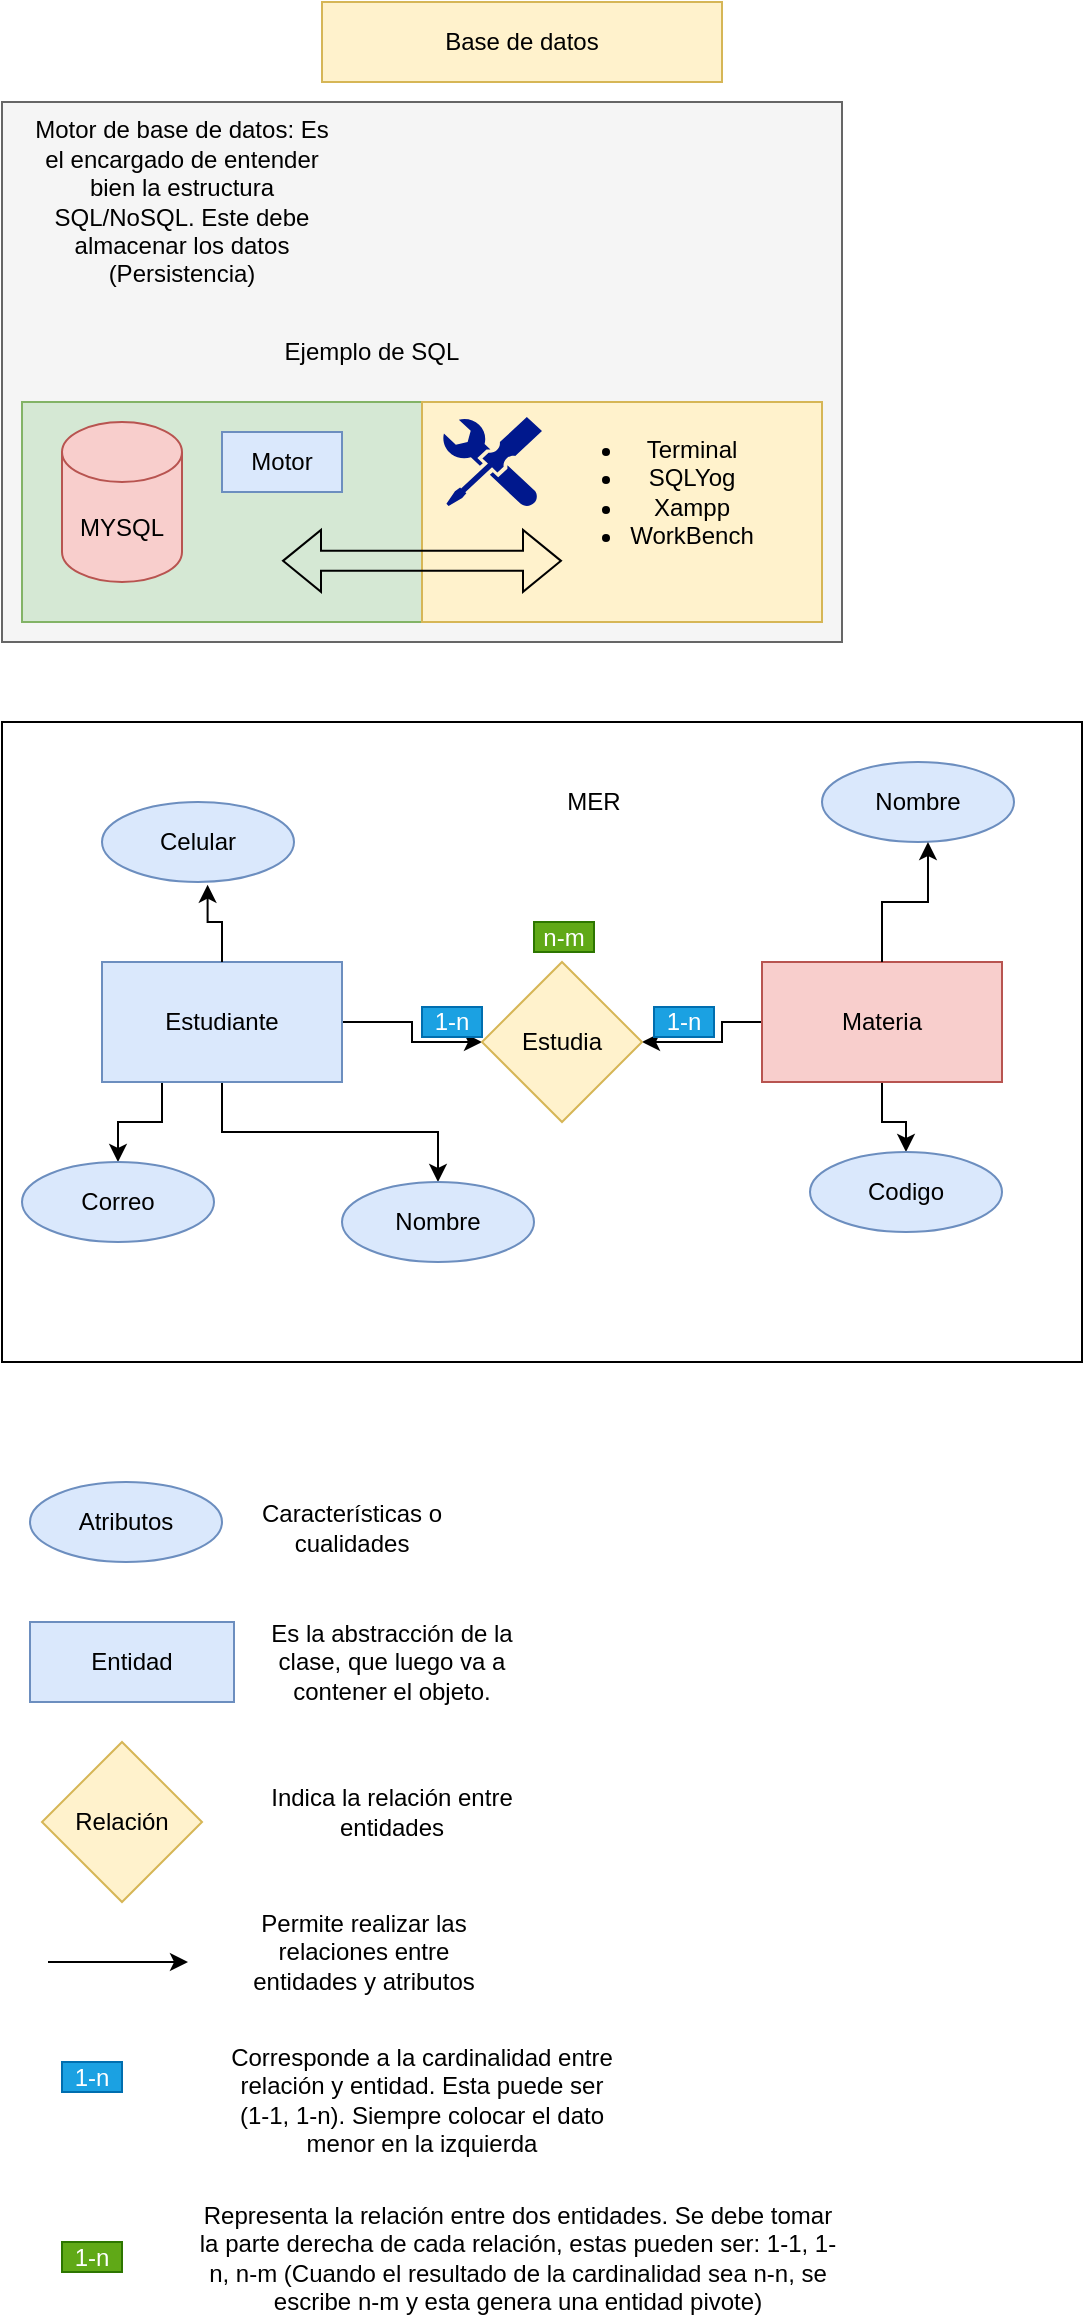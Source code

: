<mxfile version="24.7.5">
  <diagram name="Página-1" id="-nps3I2ifpEIGmMxBkSl">
    <mxGraphModel dx="600" dy="410" grid="1" gridSize="10" guides="1" tooltips="1" connect="1" arrows="1" fold="1" page="1" pageScale="1" pageWidth="827" pageHeight="1169" math="0" shadow="0">
      <root>
        <mxCell id="0" />
        <mxCell id="1" parent="0" />
        <mxCell id="qal9HCvNogDCiVBWDRF0-3" value="" style="rounded=0;whiteSpace=wrap;html=1;align=left;" vertex="1" parent="1">
          <mxGeometry x="110" y="370" width="540" height="320" as="geometry" />
        </mxCell>
        <mxCell id="Okwwi76lgGpcyoStgl2X-8" value="" style="rounded=0;whiteSpace=wrap;html=1;fillColor=#f5f5f5;fontColor=#333333;strokeColor=#666666;" parent="1" vertex="1">
          <mxGeometry x="110" y="60" width="420" height="270" as="geometry" />
        </mxCell>
        <mxCell id="Okwwi76lgGpcyoStgl2X-7" value="" style="rounded=0;whiteSpace=wrap;html=1;fillColor=#d5e8d4;strokeColor=#82b366;" parent="1" vertex="1">
          <mxGeometry x="120" y="210" width="200" height="110" as="geometry" />
        </mxCell>
        <mxCell id="Okwwi76lgGpcyoStgl2X-1" value="Base de datos" style="text;html=1;align=center;verticalAlign=middle;whiteSpace=wrap;rounded=0;fillColor=#fff2cc;strokeColor=#d6b656;" parent="1" vertex="1">
          <mxGeometry x="270" y="10" width="200" height="40" as="geometry" />
        </mxCell>
        <mxCell id="Okwwi76lgGpcyoStgl2X-2" value="MYSQL" style="shape=cylinder3;whiteSpace=wrap;html=1;boundedLbl=1;backgroundOutline=1;size=15;fillColor=#f8cecc;strokeColor=#b85450;" parent="1" vertex="1">
          <mxGeometry x="140" y="220" width="60" height="80" as="geometry" />
        </mxCell>
        <mxCell id="Okwwi76lgGpcyoStgl2X-3" value="Motor de base de datos: Es el encargado de entender bien la estructura SQL/NoSQL. Este debe almacenar los datos (Persistencia)" style="text;html=1;align=center;verticalAlign=middle;whiteSpace=wrap;rounded=0;" parent="1" vertex="1">
          <mxGeometry x="120" y="80" width="160" height="60" as="geometry" />
        </mxCell>
        <mxCell id="Okwwi76lgGpcyoStgl2X-6" value="Motor" style="text;html=1;align=center;verticalAlign=middle;whiteSpace=wrap;rounded=0;fillColor=#dae8fc;strokeColor=#6c8ebf;" parent="1" vertex="1">
          <mxGeometry x="220" y="225" width="60" height="30" as="geometry" />
        </mxCell>
        <mxCell id="Okwwi76lgGpcyoStgl2X-10" value="Ejemplo de SQL" style="text;html=1;align=center;verticalAlign=middle;whiteSpace=wrap;rounded=0;" parent="1" vertex="1">
          <mxGeometry x="250" y="170" width="90" height="30" as="geometry" />
        </mxCell>
        <mxCell id="Okwwi76lgGpcyoStgl2X-12" value="" style="rounded=0;whiteSpace=wrap;html=1;fillColor=#fff2cc;strokeColor=#d6b656;" parent="1" vertex="1">
          <mxGeometry x="320" y="210" width="200" height="110" as="geometry" />
        </mxCell>
        <mxCell id="Okwwi76lgGpcyoStgl2X-9" value="" style="sketch=0;aspect=fixed;pointerEvents=1;shadow=0;dashed=0;html=1;strokeColor=none;labelPosition=center;verticalLabelPosition=bottom;verticalAlign=top;align=center;fillColor=#00188D;shape=mxgraph.mscae.enterprise.tool;" parent="1" vertex="1">
          <mxGeometry x="330" y="217.5" width="50" height="45" as="geometry" />
        </mxCell>
        <mxCell id="Okwwi76lgGpcyoStgl2X-13" value="&lt;ul&gt;&lt;li&gt;Terminal&lt;/li&gt;&lt;li&gt;SQLYog&lt;/li&gt;&lt;li&gt;Xampp&lt;/li&gt;&lt;li&gt;WorkBench&lt;/li&gt;&lt;/ul&gt;" style="text;html=1;align=center;verticalAlign=middle;whiteSpace=wrap;rounded=0;" parent="1" vertex="1">
          <mxGeometry x="380" y="220" width="110" height="70" as="geometry" />
        </mxCell>
        <mxCell id="Okwwi76lgGpcyoStgl2X-14" value="" style="shape=flexArrow;endArrow=classic;startArrow=classic;html=1;rounded=0;" parent="1" edge="1">
          <mxGeometry width="100" height="100" relative="1" as="geometry">
            <mxPoint x="250" y="289.43" as="sourcePoint" />
            <mxPoint x="390" y="289.43" as="targetPoint" />
          </mxGeometry>
        </mxCell>
        <mxCell id="Okwwi76lgGpcyoStgl2X-19" value="" style="edgeStyle=orthogonalEdgeStyle;rounded=0;orthogonalLoop=1;jettySize=auto;html=1;" parent="1" source="Okwwi76lgGpcyoStgl2X-15" target="Okwwi76lgGpcyoStgl2X-18" edge="1">
          <mxGeometry relative="1" as="geometry" />
        </mxCell>
        <mxCell id="Okwwi76lgGpcyoStgl2X-22" style="edgeStyle=orthogonalEdgeStyle;rounded=0;orthogonalLoop=1;jettySize=auto;html=1;exitX=0.25;exitY=1;exitDx=0;exitDy=0;entryX=0.5;entryY=0;entryDx=0;entryDy=0;" parent="1" source="Okwwi76lgGpcyoStgl2X-15" target="Okwwi76lgGpcyoStgl2X-20" edge="1">
          <mxGeometry relative="1" as="geometry" />
        </mxCell>
        <mxCell id="Okwwi76lgGpcyoStgl2X-27" style="edgeStyle=orthogonalEdgeStyle;rounded=0;orthogonalLoop=1;jettySize=auto;html=1;exitX=1;exitY=0.5;exitDx=0;exitDy=0;entryX=0;entryY=0.5;entryDx=0;entryDy=0;flowAnimation=0;" parent="1" source="Okwwi76lgGpcyoStgl2X-15" target="Okwwi76lgGpcyoStgl2X-26" edge="1">
          <mxGeometry relative="1" as="geometry" />
        </mxCell>
        <mxCell id="Okwwi76lgGpcyoStgl2X-15" value="Estudiante" style="rounded=0;whiteSpace=wrap;html=1;fillColor=#dae8fc;strokeColor=#6c8ebf;" parent="1" vertex="1">
          <mxGeometry x="160" y="490" width="120" height="60" as="geometry" />
        </mxCell>
        <mxCell id="Okwwi76lgGpcyoStgl2X-28" style="edgeStyle=orthogonalEdgeStyle;rounded=0;orthogonalLoop=1;jettySize=auto;html=1;entryX=1;entryY=0.5;entryDx=0;entryDy=0;flowAnimation=0;" parent="1" source="Okwwi76lgGpcyoStgl2X-16" target="Okwwi76lgGpcyoStgl2X-26" edge="1">
          <mxGeometry relative="1" as="geometry">
            <Array as="points">
              <mxPoint x="470" y="520" />
              <mxPoint x="470" y="530" />
            </Array>
          </mxGeometry>
        </mxCell>
        <mxCell id="qal9HCvNogDCiVBWDRF0-23" style="edgeStyle=orthogonalEdgeStyle;rounded=0;orthogonalLoop=1;jettySize=auto;html=1;" edge="1" parent="1" source="Okwwi76lgGpcyoStgl2X-16" target="qal9HCvNogDCiVBWDRF0-22">
          <mxGeometry relative="1" as="geometry" />
        </mxCell>
        <mxCell id="Okwwi76lgGpcyoStgl2X-16" value="Materia" style="rounded=0;whiteSpace=wrap;html=1;fillColor=#f8cecc;strokeColor=#b85450;" parent="1" vertex="1">
          <mxGeometry x="490" y="490" width="120" height="60" as="geometry" />
        </mxCell>
        <mxCell id="Okwwi76lgGpcyoStgl2X-18" value="Nombre" style="ellipse;whiteSpace=wrap;html=1;fillColor=#dae8fc;strokeColor=#6c8ebf;rounded=0;" parent="1" vertex="1">
          <mxGeometry x="280" y="600" width="96" height="40" as="geometry" />
        </mxCell>
        <mxCell id="Okwwi76lgGpcyoStgl2X-20" value="Correo" style="ellipse;whiteSpace=wrap;html=1;fillColor=#dae8fc;strokeColor=#6c8ebf;rounded=0;" parent="1" vertex="1">
          <mxGeometry x="120" y="590" width="96" height="40" as="geometry" />
        </mxCell>
        <mxCell id="Okwwi76lgGpcyoStgl2X-21" value="Celular" style="ellipse;whiteSpace=wrap;html=1;fillColor=#dae8fc;strokeColor=#6c8ebf;rounded=0;" parent="1" vertex="1">
          <mxGeometry x="160" y="410" width="96" height="40" as="geometry" />
        </mxCell>
        <mxCell id="Okwwi76lgGpcyoStgl2X-23" style="edgeStyle=orthogonalEdgeStyle;rounded=0;orthogonalLoop=1;jettySize=auto;html=1;entryX=0.55;entryY=1.034;entryDx=0;entryDy=0;entryPerimeter=0;" parent="1" source="Okwwi76lgGpcyoStgl2X-15" target="Okwwi76lgGpcyoStgl2X-21" edge="1">
          <mxGeometry relative="1" as="geometry" />
        </mxCell>
        <mxCell id="Okwwi76lgGpcyoStgl2X-24" value="Nombre" style="ellipse;whiteSpace=wrap;html=1;fillColor=#dae8fc;strokeColor=#6c8ebf;rounded=0;" parent="1" vertex="1">
          <mxGeometry x="520" y="390" width="96" height="40" as="geometry" />
        </mxCell>
        <mxCell id="Okwwi76lgGpcyoStgl2X-25" style="edgeStyle=orthogonalEdgeStyle;rounded=0;orthogonalLoop=1;jettySize=auto;html=1;entryX=0.552;entryY=1;entryDx=0;entryDy=0;entryPerimeter=0;" parent="1" source="Okwwi76lgGpcyoStgl2X-16" target="Okwwi76lgGpcyoStgl2X-24" edge="1">
          <mxGeometry relative="1" as="geometry" />
        </mxCell>
        <mxCell id="Okwwi76lgGpcyoStgl2X-26" value="Estudia" style="rhombus;whiteSpace=wrap;html=1;fillColor=#fff2cc;strokeColor=#d6b656;" parent="1" vertex="1">
          <mxGeometry x="350" y="490" width="80" height="80" as="geometry" />
        </mxCell>
        <mxCell id="qal9HCvNogDCiVBWDRF0-4" value="MER" style="text;html=1;align=center;verticalAlign=middle;whiteSpace=wrap;rounded=0;" vertex="1" parent="1">
          <mxGeometry x="376" y="395" width="60" height="30" as="geometry" />
        </mxCell>
        <mxCell id="qal9HCvNogDCiVBWDRF0-5" value="Atributos" style="ellipse;whiteSpace=wrap;html=1;fillColor=#dae8fc;strokeColor=#6c8ebf;rounded=0;" vertex="1" parent="1">
          <mxGeometry x="124" y="750" width="96" height="40" as="geometry" />
        </mxCell>
        <mxCell id="qal9HCvNogDCiVBWDRF0-6" value="Características o cualidades" style="text;html=1;align=center;verticalAlign=middle;whiteSpace=wrap;rounded=0;" vertex="1" parent="1">
          <mxGeometry x="230" y="755" width="110" height="35" as="geometry" />
        </mxCell>
        <mxCell id="qal9HCvNogDCiVBWDRF0-7" value="Entidad" style="rounded=0;whiteSpace=wrap;html=1;fillColor=#dae8fc;strokeColor=#6c8ebf;" vertex="1" parent="1">
          <mxGeometry x="124" y="820" width="102" height="40" as="geometry" />
        </mxCell>
        <mxCell id="qal9HCvNogDCiVBWDRF0-8" value="Es la abstracción de la clase, que luego va a contener el objeto." style="text;html=1;align=center;verticalAlign=middle;whiteSpace=wrap;rounded=0;" vertex="1" parent="1">
          <mxGeometry x="240" y="825" width="130" height="30" as="geometry" />
        </mxCell>
        <mxCell id="qal9HCvNogDCiVBWDRF0-9" value="Relación" style="rhombus;whiteSpace=wrap;html=1;fillColor=#fff2cc;strokeColor=#d6b656;" vertex="1" parent="1">
          <mxGeometry x="130" y="880" width="80" height="80" as="geometry" />
        </mxCell>
        <mxCell id="qal9HCvNogDCiVBWDRF0-10" value="Indica la relación entre entidades" style="text;html=1;align=center;verticalAlign=middle;whiteSpace=wrap;rounded=0;" vertex="1" parent="1">
          <mxGeometry x="240" y="900" width="130" height="30" as="geometry" />
        </mxCell>
        <mxCell id="qal9HCvNogDCiVBWDRF0-12" value="1-n" style="text;html=1;align=center;verticalAlign=middle;whiteSpace=wrap;rounded=0;fillColor=#1ba1e2;fontColor=#ffffff;strokeColor=#006EAF;" vertex="1" parent="1">
          <mxGeometry x="320" y="512.5" width="30" height="15" as="geometry" />
        </mxCell>
        <mxCell id="qal9HCvNogDCiVBWDRF0-13" value="1-n" style="text;html=1;align=center;verticalAlign=middle;whiteSpace=wrap;rounded=0;fillColor=#1ba1e2;fontColor=#ffffff;strokeColor=#006EAF;" vertex="1" parent="1">
          <mxGeometry x="436" y="512.5" width="30" height="15" as="geometry" />
        </mxCell>
        <mxCell id="qal9HCvNogDCiVBWDRF0-14" value="n-m" style="text;html=1;align=center;verticalAlign=middle;whiteSpace=wrap;rounded=0;fillColor=#60a917;fontColor=#ffffff;strokeColor=#2D7600;" vertex="1" parent="1">
          <mxGeometry x="376" y="470" width="30" height="15" as="geometry" />
        </mxCell>
        <mxCell id="qal9HCvNogDCiVBWDRF0-16" value="" style="endArrow=classic;html=1;rounded=0;edgeStyle=orthogonalEdgeStyle;" edge="1" parent="1">
          <mxGeometry width="50" height="50" relative="1" as="geometry">
            <mxPoint x="133" y="990" as="sourcePoint" />
            <mxPoint x="203" y="990" as="targetPoint" />
          </mxGeometry>
        </mxCell>
        <mxCell id="qal9HCvNogDCiVBWDRF0-17" value="Permite realizar las relaciones entre entidades y atributos" style="text;html=1;align=center;verticalAlign=middle;whiteSpace=wrap;rounded=0;" vertex="1" parent="1">
          <mxGeometry x="226" y="970" width="130" height="30" as="geometry" />
        </mxCell>
        <mxCell id="qal9HCvNogDCiVBWDRF0-18" value="1-n" style="text;html=1;align=center;verticalAlign=middle;whiteSpace=wrap;rounded=0;fillColor=#1ba1e2;fontColor=#ffffff;strokeColor=#006EAF;" vertex="1" parent="1">
          <mxGeometry x="140" y="1040" width="30" height="15" as="geometry" />
        </mxCell>
        <mxCell id="qal9HCvNogDCiVBWDRF0-19" value="Corresponde a la cardinalidad entre relación y entidad. Esta puede ser (1-1, 1-n). Siempre colocar el dato menor en la izquierda" style="text;html=1;align=center;verticalAlign=middle;whiteSpace=wrap;rounded=0;" vertex="1" parent="1">
          <mxGeometry x="220" y="1030" width="200" height="57.5" as="geometry" />
        </mxCell>
        <mxCell id="qal9HCvNogDCiVBWDRF0-20" value="1-n" style="text;html=1;align=center;verticalAlign=middle;whiteSpace=wrap;rounded=0;fillColor=#60a917;fontColor=#ffffff;strokeColor=#2D7600;" vertex="1" parent="1">
          <mxGeometry x="140" y="1130" width="30" height="15" as="geometry" />
        </mxCell>
        <mxCell id="qal9HCvNogDCiVBWDRF0-21" value="Representa la relación entre dos entidades. Se debe tomar la parte derecha de cada relación, estas pueden ser: 1-1, 1-n, n-m (Cuando el resultado de la cardinalidad sea n-n, se escribe n-m y esta genera una entidad pivote)" style="text;html=1;align=center;verticalAlign=middle;whiteSpace=wrap;rounded=0;" vertex="1" parent="1">
          <mxGeometry x="206" y="1108.75" width="324" height="57.5" as="geometry" />
        </mxCell>
        <mxCell id="qal9HCvNogDCiVBWDRF0-22" value="Codigo" style="ellipse;whiteSpace=wrap;html=1;fillColor=#dae8fc;strokeColor=#6c8ebf;rounded=0;" vertex="1" parent="1">
          <mxGeometry x="514" y="585" width="96" height="40" as="geometry" />
        </mxCell>
      </root>
    </mxGraphModel>
  </diagram>
</mxfile>
